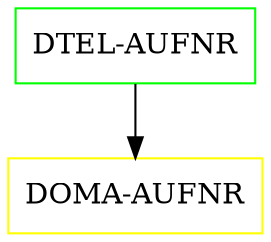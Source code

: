 digraph G {
  "DTEL-AUFNR" [shape=box,color=green];
  "DOMA-AUFNR" [shape=box,color=yellow,URL="./DOMA_AUFNR.html"];
  "DTEL-AUFNR" -> "DOMA-AUFNR";
}

